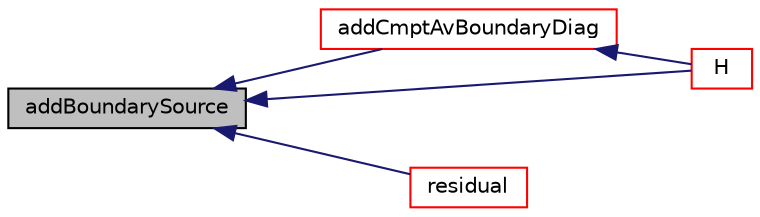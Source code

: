 digraph "addBoundarySource"
{
  bgcolor="transparent";
  edge [fontname="Helvetica",fontsize="10",labelfontname="Helvetica",labelfontsize="10"];
  node [fontname="Helvetica",fontsize="10",shape=record];
  rankdir="LR";
  Node1 [label="addBoundarySource",height=0.2,width=0.4,color="black", fillcolor="grey75", style="filled", fontcolor="black"];
  Node1 -> Node2 [dir="back",color="midnightblue",fontsize="10",style="solid",fontname="Helvetica"];
  Node2 [label="addCmptAvBoundaryDiag",height=0.2,width=0.4,color="red",URL="$a00877.html#a73d4c3d2d22a7f13d469caa10dd62707"];
  Node2 -> Node3 [dir="back",color="midnightblue",fontsize="10",style="solid",fontname="Helvetica"];
  Node3 [label="H",height=0.2,width=0.4,color="red",URL="$a00877.html#af73e8138ebff34f6f35deff774acc485",tooltip="Return the H operation source. "];
  Node1 -> Node3 [dir="back",color="midnightblue",fontsize="10",style="solid",fontname="Helvetica"];
  Node1 -> Node4 [dir="back",color="midnightblue",fontsize="10",style="solid",fontname="Helvetica"];
  Node4 [label="residual",height=0.2,width=0.4,color="red",URL="$a00877.html#a4a74ee25a4d4e355df76ce3081cacc41",tooltip="Return the matrix residual. "];
}
